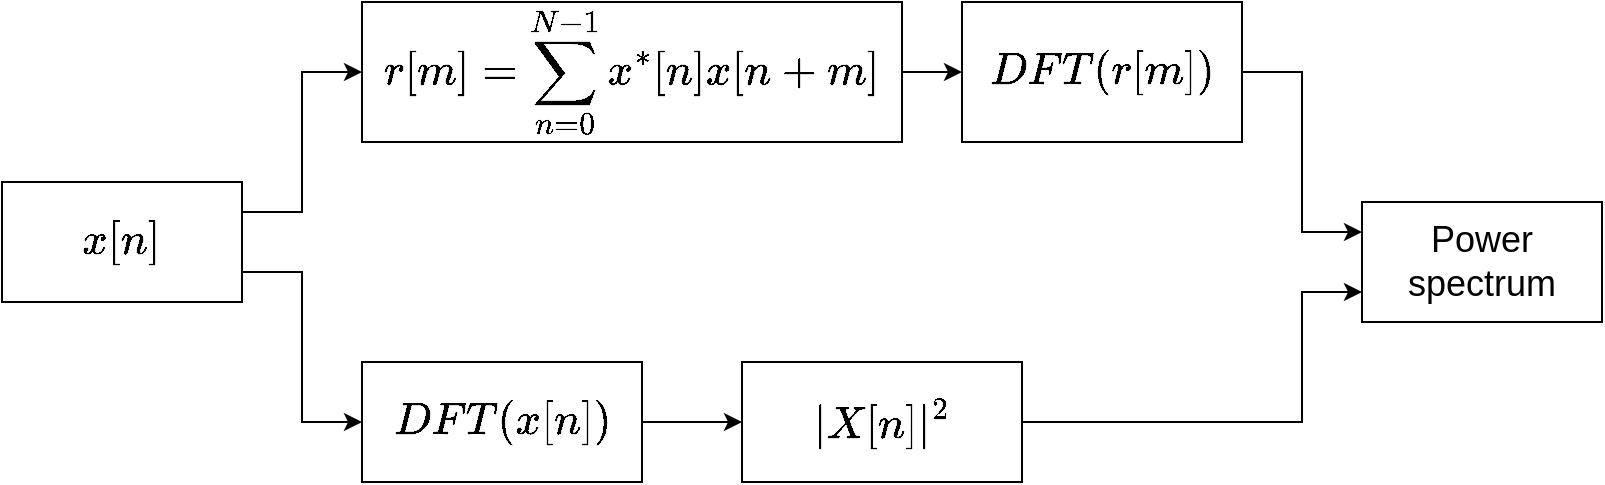 <mxfile version="21.6.5" type="device">
  <diagram name="Page-1" id="A4kRJZbGd9l_srSkyPfR">
    <mxGraphModel dx="1413" dy="805" grid="1" gridSize="10" guides="1" tooltips="1" connect="1" arrows="1" fold="1" page="1" pageScale="1" pageWidth="850" pageHeight="1100" math="1" shadow="0">
      <root>
        <mxCell id="0" />
        <mxCell id="1" parent="0" />
        <mxCell id="kFh-9xuIScmoZs-ePEWH-8" style="edgeStyle=orthogonalEdgeStyle;rounded=0;orthogonalLoop=1;jettySize=auto;html=1;exitX=1;exitY=0.75;exitDx=0;exitDy=0;entryX=0;entryY=0.5;entryDx=0;entryDy=0;" edge="1" parent="1" source="kFh-9xuIScmoZs-ePEWH-1" target="kFh-9xuIScmoZs-ePEWH-4">
          <mxGeometry relative="1" as="geometry" />
        </mxCell>
        <mxCell id="kFh-9xuIScmoZs-ePEWH-9" style="edgeStyle=orthogonalEdgeStyle;rounded=0;orthogonalLoop=1;jettySize=auto;html=1;exitX=1;exitY=0.25;exitDx=0;exitDy=0;entryX=0;entryY=0.5;entryDx=0;entryDy=0;" edge="1" parent="1" source="kFh-9xuIScmoZs-ePEWH-1" target="kFh-9xuIScmoZs-ePEWH-2">
          <mxGeometry relative="1" as="geometry" />
        </mxCell>
        <mxCell id="kFh-9xuIScmoZs-ePEWH-1" value="$$x[n]$$" style="rounded=0;whiteSpace=wrap;html=1;fontSize=19;" vertex="1" parent="1">
          <mxGeometry x="100" y="190" width="120" height="60" as="geometry" />
        </mxCell>
        <mxCell id="kFh-9xuIScmoZs-ePEWH-11" style="edgeStyle=orthogonalEdgeStyle;rounded=0;orthogonalLoop=1;jettySize=auto;html=1;exitX=1;exitY=0.5;exitDx=0;exitDy=0;entryX=0;entryY=0.5;entryDx=0;entryDy=0;" edge="1" parent="1" source="kFh-9xuIScmoZs-ePEWH-2" target="kFh-9xuIScmoZs-ePEWH-3">
          <mxGeometry relative="1" as="geometry" />
        </mxCell>
        <mxCell id="kFh-9xuIScmoZs-ePEWH-2" value="$$r[m] = \sum_{n=0}^{N-1} x^*[n]x[n+m]$$" style="rounded=0;whiteSpace=wrap;html=1;fontSize=19;" vertex="1" parent="1">
          <mxGeometry x="280" y="100" width="270" height="70" as="geometry" />
        </mxCell>
        <mxCell id="kFh-9xuIScmoZs-ePEWH-13" style="edgeStyle=orthogonalEdgeStyle;rounded=0;orthogonalLoop=1;jettySize=auto;html=1;exitX=1;exitY=0.5;exitDx=0;exitDy=0;entryX=0;entryY=0.25;entryDx=0;entryDy=0;" edge="1" parent="1" source="kFh-9xuIScmoZs-ePEWH-3" target="kFh-9xuIScmoZs-ePEWH-10">
          <mxGeometry relative="1" as="geometry" />
        </mxCell>
        <mxCell id="kFh-9xuIScmoZs-ePEWH-3" value="$$DFT(r[m])$$" style="rounded=0;whiteSpace=wrap;html=1;fontSize=19;align=center;verticalAlign=middle;" vertex="1" parent="1">
          <mxGeometry x="580" y="100" width="140" height="70" as="geometry" />
        </mxCell>
        <mxCell id="kFh-9xuIScmoZs-ePEWH-12" style="edgeStyle=orthogonalEdgeStyle;rounded=0;orthogonalLoop=1;jettySize=auto;html=1;exitX=1;exitY=0.5;exitDx=0;exitDy=0;entryX=0;entryY=0.5;entryDx=0;entryDy=0;" edge="1" parent="1" source="kFh-9xuIScmoZs-ePEWH-4" target="kFh-9xuIScmoZs-ePEWH-5">
          <mxGeometry relative="1" as="geometry" />
        </mxCell>
        <mxCell id="kFh-9xuIScmoZs-ePEWH-4" value="$$DFT(x[n])$$" style="rounded=0;whiteSpace=wrap;html=1;fontSize=19;" vertex="1" parent="1">
          <mxGeometry x="280" y="280" width="140" height="60" as="geometry" />
        </mxCell>
        <mxCell id="kFh-9xuIScmoZs-ePEWH-15" style="edgeStyle=orthogonalEdgeStyle;rounded=0;orthogonalLoop=1;jettySize=auto;html=1;exitX=1;exitY=0.5;exitDx=0;exitDy=0;entryX=0;entryY=0.75;entryDx=0;entryDy=0;" edge="1" parent="1" source="kFh-9xuIScmoZs-ePEWH-5" target="kFh-9xuIScmoZs-ePEWH-10">
          <mxGeometry relative="1" as="geometry">
            <Array as="points">
              <mxPoint x="750" y="310" />
              <mxPoint x="750" y="245" />
            </Array>
          </mxGeometry>
        </mxCell>
        <mxCell id="kFh-9xuIScmoZs-ePEWH-5" value="$$ |X[n]|^2 $$" style="rounded=0;whiteSpace=wrap;html=1;fontSize=19;" vertex="1" parent="1">
          <mxGeometry x="470" y="280" width="140" height="60" as="geometry" />
        </mxCell>
        <mxCell id="kFh-9xuIScmoZs-ePEWH-10" value="Power spectrum" style="rounded=0;whiteSpace=wrap;html=1;fontSize=18;" vertex="1" parent="1">
          <mxGeometry x="780" y="200" width="120" height="60" as="geometry" />
        </mxCell>
      </root>
    </mxGraphModel>
  </diagram>
</mxfile>
